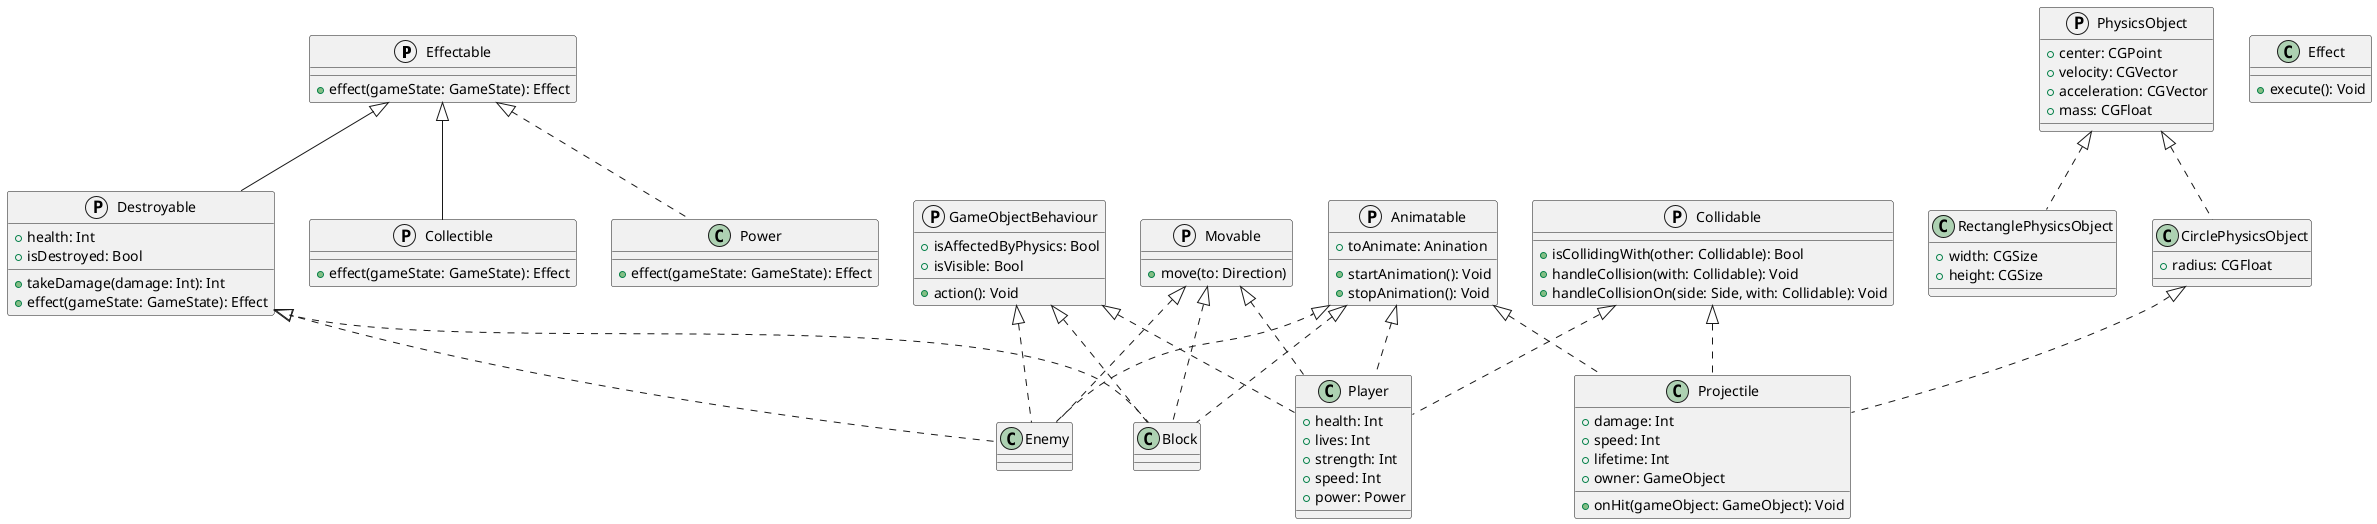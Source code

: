 @startuml

protocol Effectable {
    +effect(gameState: GameState): Effect
}

protocol Animatable {
    +toAnimate: Anination
    +startAnimation(): Void
    +stopAnimation(): Void
}

protocol Destroyable extends Effectable {
    +health: Int
    +isDestroyed: Bool
    +takeDamage(damage: Int): Int
    +effect(gameState: GameState): Effect
}

protocol Collidable {
    +isCollidingWith(other: Collidable): Bool
    +handleCollision(with: Collidable): Void
    +handleCollisionOn(side: Side, with: Collidable): Void
}

protocol Movable {
    +move(to: Direction)
}

protocol Collectible extends Effectable {
    +effect(gameState: GameState): Effect
}

protocol GameObjectBehaviour {
    +isAffectedByPhysics: Bool
    +isVisible: Bool

    +action(): Void
}

class Power implements Effectable {
    +effect(gameState: GameState): Effect
}

class Enemy implements Destroyable, GameObjectBehaviour, Movable, Animatable {
}

class Block implements Destroyable, GameObjectBehaviour, Movable, Animatable {
}

class Effect {
    +execute(): Void
}

class Player implements GameObjectBehaviour, Collidable, Movable, Animatable {
    +health: Int
    +lives: Int
    +strength: Int
    +speed: Int
    +power: Power
}

class Projectile implements CirclePhysicsObject, Collidable, Animatable {
    +damage: Int
    +speed: Int
    +lifetime: Int
    +owner: GameObject
    +onHit(gameObject: GameObject): Void
}

protocol PhysicsObject {
    +center: CGPoint
    +velocity: CGVector
    +acceleration: CGVector
    +mass: CGFloat
}

class CirclePhysicsObject implements PhysicsObject {
    +radius: CGFloat
}

class RectanglePhysicsObject implements PhysicsObject {
    +width: CGSize
    +height: CGSize
}

@enduml

